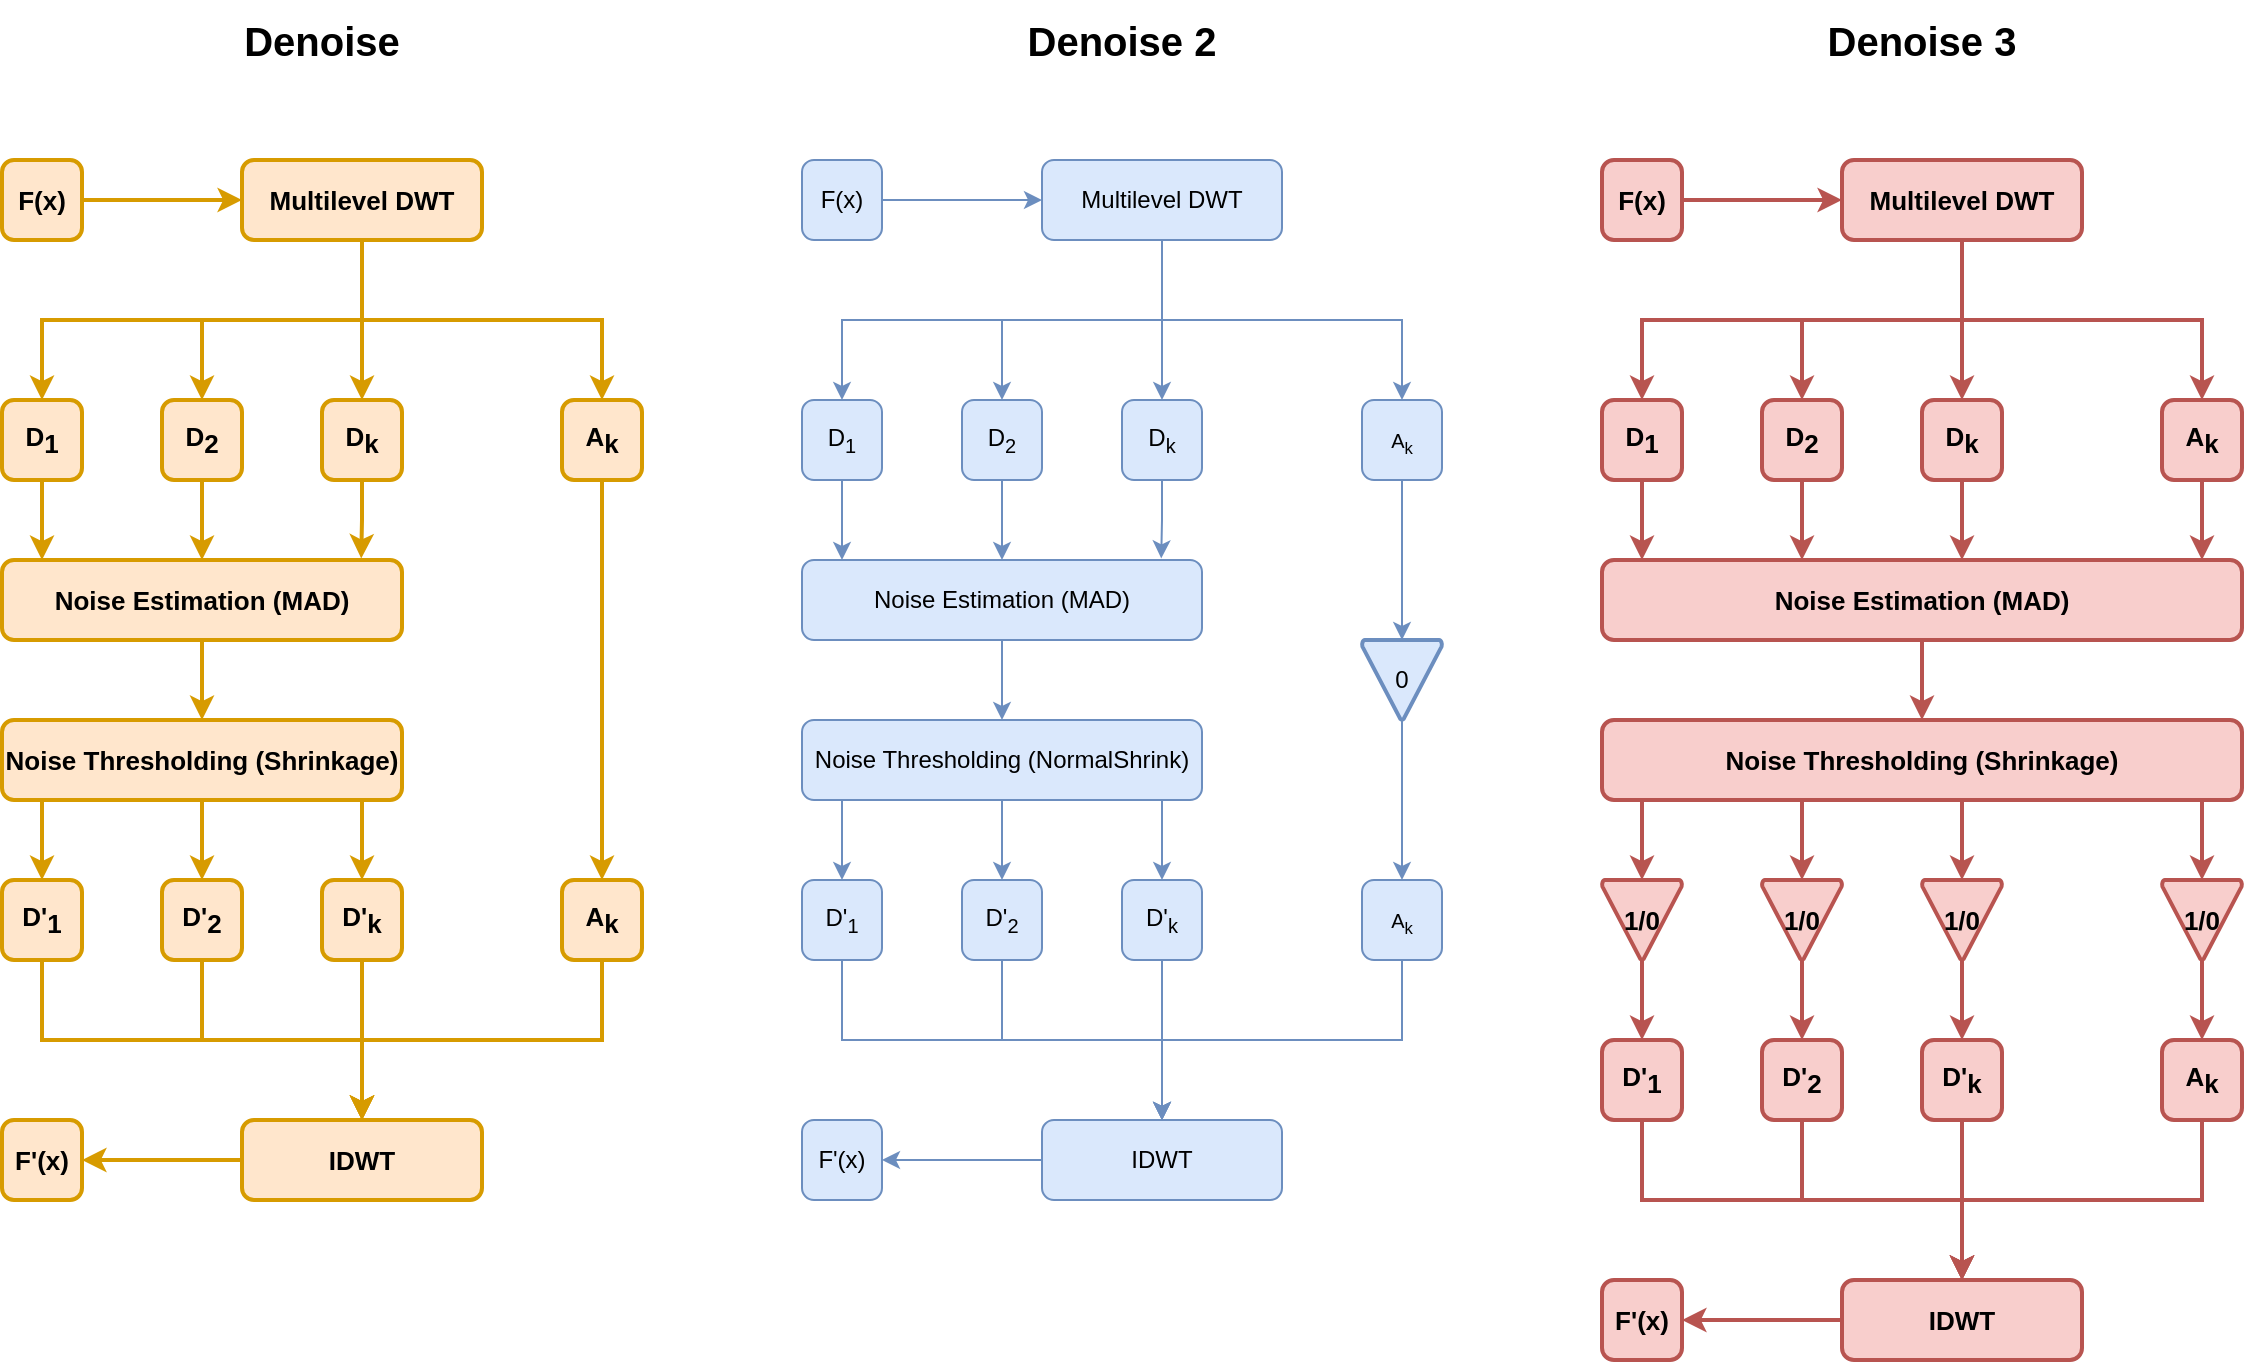 <mxfile version="24.5.3" type="device">
  <diagram name="Page-1" id="p5UipJxprQ3kxWchpc4j">
    <mxGraphModel dx="1219" dy="713" grid="1" gridSize="10" guides="1" tooltips="1" connect="1" arrows="1" fold="1" page="1" pageScale="1" pageWidth="1169" pageHeight="827" math="0" shadow="0">
      <root>
        <mxCell id="0" />
        <mxCell id="1" parent="0" />
        <mxCell id="vgIikGH2efNw5-rMD2Wz-15" style="edgeStyle=orthogonalEdgeStyle;rounded=0;orthogonalLoop=1;jettySize=auto;html=1;entryX=0;entryY=0.5;entryDx=0;entryDy=0;fillColor=#ffe6cc;strokeColor=#d79b00;strokeWidth=2;fontStyle=1;fontSize=13;" parent="1" source="vgIikGH2efNw5-rMD2Wz-1" target="vgIikGH2efNw5-rMD2Wz-2" edge="1">
          <mxGeometry relative="1" as="geometry" />
        </mxCell>
        <mxCell id="vgIikGH2efNw5-rMD2Wz-1" value="F(x)" style="rounded=1;whiteSpace=wrap;html=1;fillColor=#ffe6cc;strokeColor=#d79b00;strokeWidth=2;fontStyle=1;fontSize=13;" parent="1" vertex="1">
          <mxGeometry x="40" y="160" width="40" height="40" as="geometry" />
        </mxCell>
        <mxCell id="vgIikGH2efNw5-rMD2Wz-29" style="edgeStyle=orthogonalEdgeStyle;rounded=0;orthogonalLoop=1;jettySize=auto;html=1;entryX=0.5;entryY=0;entryDx=0;entryDy=0;fillColor=#ffe6cc;strokeColor=#d79b00;strokeWidth=2;fontStyle=1;fontSize=13;" parent="1" source="vgIikGH2efNw5-rMD2Wz-2" target="vgIikGH2efNw5-rMD2Wz-6" edge="1">
          <mxGeometry relative="1" as="geometry">
            <Array as="points">
              <mxPoint x="220" y="240" />
              <mxPoint x="340" y="240" />
            </Array>
          </mxGeometry>
        </mxCell>
        <mxCell id="vgIikGH2efNw5-rMD2Wz-30" style="edgeStyle=orthogonalEdgeStyle;rounded=0;orthogonalLoop=1;jettySize=auto;html=1;fillColor=#ffe6cc;strokeColor=#d79b00;strokeWidth=2;fontStyle=1;fontSize=13;" parent="1" source="vgIikGH2efNw5-rMD2Wz-2" target="vgIikGH2efNw5-rMD2Wz-5" edge="1">
          <mxGeometry relative="1" as="geometry" />
        </mxCell>
        <mxCell id="vgIikGH2efNw5-rMD2Wz-31" style="edgeStyle=orthogonalEdgeStyle;rounded=0;orthogonalLoop=1;jettySize=auto;html=1;fillColor=#ffe6cc;strokeColor=#d79b00;strokeWidth=2;fontStyle=1;fontSize=13;" parent="1" source="vgIikGH2efNw5-rMD2Wz-2" target="vgIikGH2efNw5-rMD2Wz-4" edge="1">
          <mxGeometry relative="1" as="geometry" />
        </mxCell>
        <mxCell id="vgIikGH2efNw5-rMD2Wz-32" style="edgeStyle=orthogonalEdgeStyle;rounded=0;orthogonalLoop=1;jettySize=auto;html=1;fillColor=#ffe6cc;strokeColor=#d79b00;strokeWidth=2;fontStyle=1;fontSize=13;" parent="1" source="vgIikGH2efNw5-rMD2Wz-2" target="vgIikGH2efNw5-rMD2Wz-3" edge="1">
          <mxGeometry relative="1" as="geometry">
            <Array as="points">
              <mxPoint x="220" y="240" />
              <mxPoint x="60" y="240" />
            </Array>
          </mxGeometry>
        </mxCell>
        <mxCell id="vgIikGH2efNw5-rMD2Wz-2" value="Multilevel DWT" style="rounded=1;whiteSpace=wrap;html=1;fillColor=#ffe6cc;strokeColor=#d79b00;strokeWidth=2;fontStyle=1;fontSize=13;" parent="1" vertex="1">
          <mxGeometry x="160" y="160" width="120" height="40" as="geometry" />
        </mxCell>
        <mxCell id="vgIikGH2efNw5-rMD2Wz-3" value="D&lt;sub style=&quot;font-size: 13px;&quot;&gt;1&lt;/sub&gt;" style="rounded=1;whiteSpace=wrap;html=1;fillColor=#ffe6cc;strokeColor=#d79b00;strokeWidth=2;fontStyle=1;fontSize=13;" parent="1" vertex="1">
          <mxGeometry x="40" y="280" width="40" height="40" as="geometry" />
        </mxCell>
        <mxCell id="vgIikGH2efNw5-rMD2Wz-18" style="edgeStyle=orthogonalEdgeStyle;rounded=0;orthogonalLoop=1;jettySize=auto;html=1;entryX=0.5;entryY=0;entryDx=0;entryDy=0;fillColor=#ffe6cc;strokeColor=#d79b00;strokeWidth=2;fontStyle=1;fontSize=13;" parent="1" source="vgIikGH2efNw5-rMD2Wz-4" target="vgIikGH2efNw5-rMD2Wz-7" edge="1">
          <mxGeometry relative="1" as="geometry" />
        </mxCell>
        <mxCell id="vgIikGH2efNw5-rMD2Wz-4" value="D&lt;sub style=&quot;font-size: 13px;&quot;&gt;2&lt;/sub&gt;" style="rounded=1;whiteSpace=wrap;html=1;fillColor=#ffe6cc;strokeColor=#d79b00;strokeWidth=2;fontStyle=1;fontSize=13;" parent="1" vertex="1">
          <mxGeometry x="120" y="280" width="40" height="40" as="geometry" />
        </mxCell>
        <mxCell id="vgIikGH2efNw5-rMD2Wz-5" value="D&lt;sub style=&quot;font-size: 13px;&quot;&gt;k&lt;/sub&gt;" style="rounded=1;whiteSpace=wrap;html=1;fillColor=#ffe6cc;strokeColor=#d79b00;strokeWidth=2;fontStyle=1;fontSize=13;" parent="1" vertex="1">
          <mxGeometry x="200" y="280" width="40" height="40" as="geometry" />
        </mxCell>
        <mxCell id="vgIikGH2efNw5-rMD2Wz-20" style="edgeStyle=orthogonalEdgeStyle;rounded=0;orthogonalLoop=1;jettySize=auto;html=1;entryX=0.5;entryY=0;entryDx=0;entryDy=0;fillColor=#ffe6cc;strokeColor=#d79b00;strokeWidth=2;fontStyle=1;fontSize=13;" parent="1" source="vgIikGH2efNw5-rMD2Wz-6" target="vgIikGH2efNw5-rMD2Wz-12" edge="1">
          <mxGeometry relative="1" as="geometry" />
        </mxCell>
        <mxCell id="vgIikGH2efNw5-rMD2Wz-6" value="&lt;span style=&quot;font-size: 13px;&quot;&gt;A&lt;sub style=&quot;font-size: 13px;&quot;&gt;k&lt;/sub&gt;&lt;/span&gt;" style="rounded=1;whiteSpace=wrap;html=1;fillColor=#ffe6cc;strokeColor=#d79b00;strokeWidth=2;fontStyle=1;fontSize=13;" parent="1" vertex="1">
          <mxGeometry x="320" y="280" width="40" height="40" as="geometry" />
        </mxCell>
        <mxCell id="vgIikGH2efNw5-rMD2Wz-21" style="edgeStyle=orthogonalEdgeStyle;rounded=0;orthogonalLoop=1;jettySize=auto;html=1;entryX=0.5;entryY=0;entryDx=0;entryDy=0;fillColor=#ffe6cc;strokeColor=#d79b00;strokeWidth=2;fontStyle=1;fontSize=13;" parent="1" source="vgIikGH2efNw5-rMD2Wz-7" target="vgIikGH2efNw5-rMD2Wz-8" edge="1">
          <mxGeometry relative="1" as="geometry" />
        </mxCell>
        <mxCell id="vgIikGH2efNw5-rMD2Wz-7" value="Noise Estimation (MAD)" style="rounded=1;whiteSpace=wrap;html=1;fillColor=#ffe6cc;strokeColor=#d79b00;strokeWidth=2;fontStyle=1;fontSize=13;" parent="1" vertex="1">
          <mxGeometry x="40" y="360" width="200" height="40" as="geometry" />
        </mxCell>
        <mxCell id="vgIikGH2efNw5-rMD2Wz-22" style="edgeStyle=orthogonalEdgeStyle;rounded=0;orthogonalLoop=1;jettySize=auto;html=1;fillColor=#ffe6cc;strokeColor=#d79b00;strokeWidth=2;fontStyle=1;fontSize=13;" parent="1" source="vgIikGH2efNw5-rMD2Wz-8" target="vgIikGH2efNw5-rMD2Wz-9" edge="1">
          <mxGeometry relative="1" as="geometry">
            <Array as="points">
              <mxPoint x="60" y="490" />
              <mxPoint x="60" y="490" />
            </Array>
          </mxGeometry>
        </mxCell>
        <mxCell id="vgIikGH2efNw5-rMD2Wz-23" style="edgeStyle=orthogonalEdgeStyle;rounded=0;orthogonalLoop=1;jettySize=auto;html=1;entryX=0.5;entryY=0;entryDx=0;entryDy=0;fillColor=#ffe6cc;strokeColor=#d79b00;strokeWidth=2;fontStyle=1;fontSize=13;" parent="1" source="vgIikGH2efNw5-rMD2Wz-8" target="vgIikGH2efNw5-rMD2Wz-10" edge="1">
          <mxGeometry relative="1" as="geometry" />
        </mxCell>
        <mxCell id="vgIikGH2efNw5-rMD2Wz-24" style="edgeStyle=orthogonalEdgeStyle;rounded=0;orthogonalLoop=1;jettySize=auto;html=1;entryX=0.5;entryY=0;entryDx=0;entryDy=0;fillColor=#ffe6cc;strokeColor=#d79b00;strokeWidth=2;fontStyle=1;fontSize=13;" parent="1" source="vgIikGH2efNw5-rMD2Wz-8" target="vgIikGH2efNw5-rMD2Wz-11" edge="1">
          <mxGeometry relative="1" as="geometry">
            <Array as="points">
              <mxPoint x="220" y="490" />
              <mxPoint x="220" y="490" />
            </Array>
          </mxGeometry>
        </mxCell>
        <mxCell id="vgIikGH2efNw5-rMD2Wz-8" value="Noise Thresholding (Shrinkage)" style="rounded=1;whiteSpace=wrap;html=1;fillColor=#ffe6cc;strokeColor=#d79b00;strokeWidth=2;fontStyle=1;fontSize=13;" parent="1" vertex="1">
          <mxGeometry x="40" y="440" width="200" height="40" as="geometry" />
        </mxCell>
        <mxCell id="vgIikGH2efNw5-rMD2Wz-25" style="edgeStyle=orthogonalEdgeStyle;rounded=0;orthogonalLoop=1;jettySize=auto;html=1;fillColor=#ffe6cc;strokeColor=#d79b00;strokeWidth=2;fontStyle=1;fontSize=13;" parent="1" source="vgIikGH2efNw5-rMD2Wz-9" target="vgIikGH2efNw5-rMD2Wz-14" edge="1">
          <mxGeometry relative="1" as="geometry">
            <Array as="points">
              <mxPoint x="60" y="600" />
              <mxPoint x="220" y="600" />
            </Array>
          </mxGeometry>
        </mxCell>
        <mxCell id="vgIikGH2efNw5-rMD2Wz-9" value="D&#39;&lt;sub style=&quot;font-size: 13px;&quot;&gt;1&lt;/sub&gt;" style="rounded=1;whiteSpace=wrap;html=1;fillColor=#ffe6cc;strokeColor=#d79b00;strokeWidth=2;fontStyle=1;fontSize=13;" parent="1" vertex="1">
          <mxGeometry x="40" y="520" width="40" height="40" as="geometry" />
        </mxCell>
        <mxCell id="vgIikGH2efNw5-rMD2Wz-28" style="edgeStyle=orthogonalEdgeStyle;rounded=0;orthogonalLoop=1;jettySize=auto;html=1;fillColor=#ffe6cc;strokeColor=#d79b00;strokeWidth=2;fontStyle=1;fontSize=13;" parent="1" source="vgIikGH2efNw5-rMD2Wz-10" target="vgIikGH2efNw5-rMD2Wz-14" edge="1">
          <mxGeometry relative="1" as="geometry" />
        </mxCell>
        <mxCell id="vgIikGH2efNw5-rMD2Wz-10" value="D&#39;&lt;sub style=&quot;font-size: 13px;&quot;&gt;2&lt;/sub&gt;" style="rounded=1;whiteSpace=wrap;html=1;fillColor=#ffe6cc;strokeColor=#d79b00;strokeWidth=2;fontStyle=1;fontSize=13;" parent="1" vertex="1">
          <mxGeometry x="120" y="520" width="40" height="40" as="geometry" />
        </mxCell>
        <mxCell id="vgIikGH2efNw5-rMD2Wz-27" style="edgeStyle=orthogonalEdgeStyle;rounded=0;orthogonalLoop=1;jettySize=auto;html=1;fillColor=#ffe6cc;strokeColor=#d79b00;strokeWidth=2;fontStyle=1;fontSize=13;" parent="1" source="vgIikGH2efNw5-rMD2Wz-11" target="vgIikGH2efNw5-rMD2Wz-14" edge="1">
          <mxGeometry relative="1" as="geometry" />
        </mxCell>
        <mxCell id="vgIikGH2efNw5-rMD2Wz-11" value="D&#39;&lt;sub style=&quot;font-size: 13px;&quot;&gt;k&lt;/sub&gt;" style="rounded=1;whiteSpace=wrap;html=1;fillColor=#ffe6cc;strokeColor=#d79b00;strokeWidth=2;fontStyle=1;fontSize=13;" parent="1" vertex="1">
          <mxGeometry x="200" y="520" width="40" height="40" as="geometry" />
        </mxCell>
        <mxCell id="vgIikGH2efNw5-rMD2Wz-26" style="edgeStyle=orthogonalEdgeStyle;rounded=0;orthogonalLoop=1;jettySize=auto;html=1;entryX=0.5;entryY=0;entryDx=0;entryDy=0;fillColor=#ffe6cc;strokeColor=#d79b00;strokeWidth=2;fontStyle=1;fontSize=13;" parent="1" source="vgIikGH2efNw5-rMD2Wz-12" target="vgIikGH2efNw5-rMD2Wz-14" edge="1">
          <mxGeometry relative="1" as="geometry">
            <Array as="points">
              <mxPoint x="340" y="600" />
              <mxPoint x="220" y="600" />
            </Array>
          </mxGeometry>
        </mxCell>
        <mxCell id="vgIikGH2efNw5-rMD2Wz-12" value="&lt;span style=&quot;font-size: 13px;&quot;&gt;A&lt;sub style=&quot;font-size: 13px;&quot;&gt;k&lt;/sub&gt;&lt;/span&gt;" style="rounded=1;whiteSpace=wrap;html=1;fillColor=#ffe6cc;strokeColor=#d79b00;strokeWidth=2;fontStyle=1;fontSize=13;" parent="1" vertex="1">
          <mxGeometry x="320" y="520" width="40" height="40" as="geometry" />
        </mxCell>
        <mxCell id="vgIikGH2efNw5-rMD2Wz-13" value="F&#39;(x)" style="rounded=1;whiteSpace=wrap;html=1;fillColor=#ffe6cc;strokeColor=#d79b00;strokeWidth=2;fontStyle=1;fontSize=13;" parent="1" vertex="1">
          <mxGeometry x="40" y="640" width="40" height="40" as="geometry" />
        </mxCell>
        <mxCell id="vgIikGH2efNw5-rMD2Wz-16" style="edgeStyle=orthogonalEdgeStyle;rounded=0;orthogonalLoop=1;jettySize=auto;html=1;entryX=1;entryY=0.5;entryDx=0;entryDy=0;fillColor=#ffe6cc;strokeColor=#d79b00;strokeWidth=2;fontStyle=1;fontSize=13;" parent="1" source="vgIikGH2efNw5-rMD2Wz-14" target="vgIikGH2efNw5-rMD2Wz-13" edge="1">
          <mxGeometry relative="1" as="geometry" />
        </mxCell>
        <mxCell id="vgIikGH2efNw5-rMD2Wz-14" value="IDWT" style="rounded=1;whiteSpace=wrap;html=1;fillColor=#ffe6cc;strokeColor=#d79b00;strokeWidth=2;fontStyle=1;fontSize=13;" parent="1" vertex="1">
          <mxGeometry x="160" y="640" width="120" height="40" as="geometry" />
        </mxCell>
        <mxCell id="vgIikGH2efNw5-rMD2Wz-17" style="edgeStyle=orthogonalEdgeStyle;rounded=0;orthogonalLoop=1;jettySize=auto;html=1;entryX=0.1;entryY=0;entryDx=0;entryDy=0;entryPerimeter=0;fillColor=#ffe6cc;strokeColor=#d79b00;strokeWidth=2;fontStyle=1;fontSize=13;" parent="1" source="vgIikGH2efNw5-rMD2Wz-3" target="vgIikGH2efNw5-rMD2Wz-7" edge="1">
          <mxGeometry relative="1" as="geometry" />
        </mxCell>
        <mxCell id="vgIikGH2efNw5-rMD2Wz-19" style="edgeStyle=orthogonalEdgeStyle;rounded=0;orthogonalLoop=1;jettySize=auto;html=1;entryX=0.898;entryY=-0.02;entryDx=0;entryDy=0;entryPerimeter=0;fillColor=#ffe6cc;strokeColor=#d79b00;strokeWidth=2;fontStyle=1;fontSize=13;" parent="1" source="vgIikGH2efNw5-rMD2Wz-5" target="vgIikGH2efNw5-rMD2Wz-7" edge="1">
          <mxGeometry relative="1" as="geometry" />
        </mxCell>
        <mxCell id="vgIikGH2efNw5-rMD2Wz-33" style="edgeStyle=orthogonalEdgeStyle;rounded=0;orthogonalLoop=1;jettySize=auto;html=1;entryX=0;entryY=0.5;entryDx=0;entryDy=0;fillColor=#dae8fc;strokeColor=#6c8ebf;" parent="1" source="vgIikGH2efNw5-rMD2Wz-34" target="vgIikGH2efNw5-rMD2Wz-39" edge="1">
          <mxGeometry relative="1" as="geometry" />
        </mxCell>
        <mxCell id="vgIikGH2efNw5-rMD2Wz-34" value="F(x)" style="rounded=1;whiteSpace=wrap;html=1;fillColor=#dae8fc;strokeColor=#6c8ebf;" parent="1" vertex="1">
          <mxGeometry x="440" y="160" width="40" height="40" as="geometry" />
        </mxCell>
        <mxCell id="vgIikGH2efNw5-rMD2Wz-35" style="edgeStyle=orthogonalEdgeStyle;rounded=0;orthogonalLoop=1;jettySize=auto;html=1;entryX=0.5;entryY=0;entryDx=0;entryDy=0;fillColor=#dae8fc;strokeColor=#6c8ebf;" parent="1" source="vgIikGH2efNw5-rMD2Wz-39" target="vgIikGH2efNw5-rMD2Wz-45" edge="1">
          <mxGeometry relative="1" as="geometry">
            <Array as="points">
              <mxPoint x="620" y="240" />
              <mxPoint x="740" y="240" />
            </Array>
          </mxGeometry>
        </mxCell>
        <mxCell id="vgIikGH2efNw5-rMD2Wz-36" style="edgeStyle=orthogonalEdgeStyle;rounded=0;orthogonalLoop=1;jettySize=auto;html=1;fillColor=#dae8fc;strokeColor=#6c8ebf;" parent="1" source="vgIikGH2efNw5-rMD2Wz-39" target="vgIikGH2efNw5-rMD2Wz-43" edge="1">
          <mxGeometry relative="1" as="geometry" />
        </mxCell>
        <mxCell id="vgIikGH2efNw5-rMD2Wz-37" style="edgeStyle=orthogonalEdgeStyle;rounded=0;orthogonalLoop=1;jettySize=auto;html=1;fillColor=#dae8fc;strokeColor=#6c8ebf;" parent="1" source="vgIikGH2efNw5-rMD2Wz-39" target="vgIikGH2efNw5-rMD2Wz-42" edge="1">
          <mxGeometry relative="1" as="geometry" />
        </mxCell>
        <mxCell id="vgIikGH2efNw5-rMD2Wz-38" style="edgeStyle=orthogonalEdgeStyle;rounded=0;orthogonalLoop=1;jettySize=auto;html=1;fillColor=#dae8fc;strokeColor=#6c8ebf;" parent="1" source="vgIikGH2efNw5-rMD2Wz-39" target="vgIikGH2efNw5-rMD2Wz-40" edge="1">
          <mxGeometry relative="1" as="geometry">
            <Array as="points">
              <mxPoint x="620" y="240" />
              <mxPoint x="460" y="240" />
            </Array>
          </mxGeometry>
        </mxCell>
        <mxCell id="vgIikGH2efNw5-rMD2Wz-39" value="Multilevel DWT" style="rounded=1;whiteSpace=wrap;html=1;fillColor=#dae8fc;strokeColor=#6c8ebf;" parent="1" vertex="1">
          <mxGeometry x="560" y="160" width="120" height="40" as="geometry" />
        </mxCell>
        <mxCell id="vgIikGH2efNw5-rMD2Wz-40" value="D&lt;sub&gt;1&lt;/sub&gt;" style="rounded=1;whiteSpace=wrap;html=1;fillColor=#dae8fc;strokeColor=#6c8ebf;" parent="1" vertex="1">
          <mxGeometry x="440" y="280" width="40" height="40" as="geometry" />
        </mxCell>
        <mxCell id="vgIikGH2efNw5-rMD2Wz-41" style="edgeStyle=orthogonalEdgeStyle;rounded=0;orthogonalLoop=1;jettySize=auto;html=1;entryX=0.5;entryY=0;entryDx=0;entryDy=0;fillColor=#dae8fc;strokeColor=#6c8ebf;" parent="1" source="vgIikGH2efNw5-rMD2Wz-42" target="vgIikGH2efNw5-rMD2Wz-47" edge="1">
          <mxGeometry relative="1" as="geometry" />
        </mxCell>
        <mxCell id="vgIikGH2efNw5-rMD2Wz-42" value="D&lt;sub&gt;2&lt;/sub&gt;" style="rounded=1;whiteSpace=wrap;html=1;fillColor=#dae8fc;strokeColor=#6c8ebf;" parent="1" vertex="1">
          <mxGeometry x="520" y="280" width="40" height="40" as="geometry" />
        </mxCell>
        <mxCell id="vgIikGH2efNw5-rMD2Wz-43" value="D&lt;sub&gt;k&lt;/sub&gt;" style="rounded=1;whiteSpace=wrap;html=1;fillColor=#dae8fc;strokeColor=#6c8ebf;" parent="1" vertex="1">
          <mxGeometry x="600" y="280" width="40" height="40" as="geometry" />
        </mxCell>
        <mxCell id="vgIikGH2efNw5-rMD2Wz-45" value="&lt;span style=&quot;font-size: 10px;&quot;&gt;A&lt;sub&gt;k&lt;/sub&gt;&lt;/span&gt;" style="rounded=1;whiteSpace=wrap;html=1;fillColor=#dae8fc;strokeColor=#6c8ebf;" parent="1" vertex="1">
          <mxGeometry x="720" y="280" width="40" height="40" as="geometry" />
        </mxCell>
        <mxCell id="vgIikGH2efNw5-rMD2Wz-46" style="edgeStyle=orthogonalEdgeStyle;rounded=0;orthogonalLoop=1;jettySize=auto;html=1;entryX=0.5;entryY=0;entryDx=0;entryDy=0;fillColor=#dae8fc;strokeColor=#6c8ebf;" parent="1" source="vgIikGH2efNw5-rMD2Wz-47" target="vgIikGH2efNw5-rMD2Wz-51" edge="1">
          <mxGeometry relative="1" as="geometry" />
        </mxCell>
        <mxCell id="vgIikGH2efNw5-rMD2Wz-47" value="Noise Estimation (MAD)" style="rounded=1;whiteSpace=wrap;html=1;fillColor=#dae8fc;strokeColor=#6c8ebf;" parent="1" vertex="1">
          <mxGeometry x="440" y="360" width="200" height="40" as="geometry" />
        </mxCell>
        <mxCell id="vgIikGH2efNw5-rMD2Wz-48" style="edgeStyle=orthogonalEdgeStyle;rounded=0;orthogonalLoop=1;jettySize=auto;html=1;fillColor=#dae8fc;strokeColor=#6c8ebf;" parent="1" source="vgIikGH2efNw5-rMD2Wz-51" target="vgIikGH2efNw5-rMD2Wz-53" edge="1">
          <mxGeometry relative="1" as="geometry">
            <Array as="points">
              <mxPoint x="460" y="490" />
              <mxPoint x="460" y="490" />
            </Array>
          </mxGeometry>
        </mxCell>
        <mxCell id="vgIikGH2efNw5-rMD2Wz-49" style="edgeStyle=orthogonalEdgeStyle;rounded=0;orthogonalLoop=1;jettySize=auto;html=1;entryX=0.5;entryY=0;entryDx=0;entryDy=0;fillColor=#dae8fc;strokeColor=#6c8ebf;" parent="1" source="vgIikGH2efNw5-rMD2Wz-51" target="vgIikGH2efNw5-rMD2Wz-55" edge="1">
          <mxGeometry relative="1" as="geometry" />
        </mxCell>
        <mxCell id="vgIikGH2efNw5-rMD2Wz-50" style="edgeStyle=orthogonalEdgeStyle;rounded=0;orthogonalLoop=1;jettySize=auto;html=1;entryX=0.5;entryY=0;entryDx=0;entryDy=0;fillColor=#dae8fc;strokeColor=#6c8ebf;" parent="1" source="vgIikGH2efNw5-rMD2Wz-51" target="vgIikGH2efNw5-rMD2Wz-57" edge="1">
          <mxGeometry relative="1" as="geometry">
            <Array as="points">
              <mxPoint x="620" y="490" />
              <mxPoint x="620" y="490" />
            </Array>
          </mxGeometry>
        </mxCell>
        <mxCell id="vgIikGH2efNw5-rMD2Wz-51" value="Noise Thresholding (NormalShrink)" style="rounded=1;whiteSpace=wrap;html=1;fillColor=#dae8fc;strokeColor=#6c8ebf;" parent="1" vertex="1">
          <mxGeometry x="440" y="440" width="200" height="40" as="geometry" />
        </mxCell>
        <mxCell id="vgIikGH2efNw5-rMD2Wz-52" style="edgeStyle=orthogonalEdgeStyle;rounded=0;orthogonalLoop=1;jettySize=auto;html=1;fillColor=#dae8fc;strokeColor=#6c8ebf;" parent="1" source="vgIikGH2efNw5-rMD2Wz-53" target="vgIikGH2efNw5-rMD2Wz-62" edge="1">
          <mxGeometry relative="1" as="geometry">
            <Array as="points">
              <mxPoint x="460" y="600" />
              <mxPoint x="620" y="600" />
            </Array>
          </mxGeometry>
        </mxCell>
        <mxCell id="vgIikGH2efNw5-rMD2Wz-53" value="D&#39;&lt;sub&gt;1&lt;/sub&gt;" style="rounded=1;whiteSpace=wrap;html=1;fillColor=#dae8fc;strokeColor=#6c8ebf;" parent="1" vertex="1">
          <mxGeometry x="440" y="520" width="40" height="40" as="geometry" />
        </mxCell>
        <mxCell id="vgIikGH2efNw5-rMD2Wz-54" style="edgeStyle=orthogonalEdgeStyle;rounded=0;orthogonalLoop=1;jettySize=auto;html=1;fillColor=#dae8fc;strokeColor=#6c8ebf;" parent="1" source="vgIikGH2efNw5-rMD2Wz-55" target="vgIikGH2efNw5-rMD2Wz-62" edge="1">
          <mxGeometry relative="1" as="geometry" />
        </mxCell>
        <mxCell id="vgIikGH2efNw5-rMD2Wz-55" value="D&#39;&lt;sub&gt;2&lt;/sub&gt;" style="rounded=1;whiteSpace=wrap;html=1;fillColor=#dae8fc;strokeColor=#6c8ebf;" parent="1" vertex="1">
          <mxGeometry x="520" y="520" width="40" height="40" as="geometry" />
        </mxCell>
        <mxCell id="vgIikGH2efNw5-rMD2Wz-56" style="edgeStyle=orthogonalEdgeStyle;rounded=0;orthogonalLoop=1;jettySize=auto;html=1;fillColor=#dae8fc;strokeColor=#6c8ebf;" parent="1" source="vgIikGH2efNw5-rMD2Wz-57" target="vgIikGH2efNw5-rMD2Wz-62" edge="1">
          <mxGeometry relative="1" as="geometry" />
        </mxCell>
        <mxCell id="vgIikGH2efNw5-rMD2Wz-57" value="D&#39;&lt;sub&gt;k&lt;/sub&gt;" style="rounded=1;whiteSpace=wrap;html=1;fillColor=#dae8fc;strokeColor=#6c8ebf;" parent="1" vertex="1">
          <mxGeometry x="600" y="520" width="40" height="40" as="geometry" />
        </mxCell>
        <mxCell id="vgIikGH2efNw5-rMD2Wz-58" style="edgeStyle=orthogonalEdgeStyle;rounded=0;orthogonalLoop=1;jettySize=auto;html=1;entryX=0.5;entryY=0;entryDx=0;entryDy=0;fillColor=#dae8fc;strokeColor=#6c8ebf;" parent="1" source="vgIikGH2efNw5-rMD2Wz-59" target="vgIikGH2efNw5-rMD2Wz-62" edge="1">
          <mxGeometry relative="1" as="geometry">
            <Array as="points">
              <mxPoint x="740" y="600" />
              <mxPoint x="620" y="600" />
            </Array>
          </mxGeometry>
        </mxCell>
        <mxCell id="vgIikGH2efNw5-rMD2Wz-59" value="&lt;span style=&quot;font-size: 10px;&quot;&gt;A&lt;sub&gt;k&lt;/sub&gt;&lt;/span&gt;" style="rounded=1;whiteSpace=wrap;html=1;fillColor=#dae8fc;strokeColor=#6c8ebf;" parent="1" vertex="1">
          <mxGeometry x="720" y="520" width="40" height="40" as="geometry" />
        </mxCell>
        <mxCell id="vgIikGH2efNw5-rMD2Wz-60" value="F&#39;(x)" style="rounded=1;whiteSpace=wrap;html=1;fillColor=#dae8fc;strokeColor=#6c8ebf;" parent="1" vertex="1">
          <mxGeometry x="440" y="640" width="40" height="40" as="geometry" />
        </mxCell>
        <mxCell id="vgIikGH2efNw5-rMD2Wz-61" style="edgeStyle=orthogonalEdgeStyle;rounded=0;orthogonalLoop=1;jettySize=auto;html=1;entryX=1;entryY=0.5;entryDx=0;entryDy=0;fillColor=#dae8fc;strokeColor=#6c8ebf;" parent="1" source="vgIikGH2efNw5-rMD2Wz-62" target="vgIikGH2efNw5-rMD2Wz-60" edge="1">
          <mxGeometry relative="1" as="geometry" />
        </mxCell>
        <mxCell id="vgIikGH2efNw5-rMD2Wz-62" value="IDWT" style="rounded=1;whiteSpace=wrap;html=1;fillColor=#dae8fc;strokeColor=#6c8ebf;" parent="1" vertex="1">
          <mxGeometry x="560" y="640" width="120" height="40" as="geometry" />
        </mxCell>
        <mxCell id="vgIikGH2efNw5-rMD2Wz-63" style="edgeStyle=orthogonalEdgeStyle;rounded=0;orthogonalLoop=1;jettySize=auto;html=1;entryX=0.1;entryY=0;entryDx=0;entryDy=0;entryPerimeter=0;fillColor=#dae8fc;strokeColor=#6c8ebf;" parent="1" source="vgIikGH2efNw5-rMD2Wz-40" target="vgIikGH2efNw5-rMD2Wz-47" edge="1">
          <mxGeometry relative="1" as="geometry" />
        </mxCell>
        <mxCell id="vgIikGH2efNw5-rMD2Wz-64" style="edgeStyle=orthogonalEdgeStyle;rounded=0;orthogonalLoop=1;jettySize=auto;html=1;entryX=0.898;entryY=-0.02;entryDx=0;entryDy=0;entryPerimeter=0;fillColor=#dae8fc;strokeColor=#6c8ebf;" parent="1" source="vgIikGH2efNw5-rMD2Wz-43" target="vgIikGH2efNw5-rMD2Wz-47" edge="1">
          <mxGeometry relative="1" as="geometry" />
        </mxCell>
        <mxCell id="vgIikGH2efNw5-rMD2Wz-68" style="edgeStyle=orthogonalEdgeStyle;rounded=0;orthogonalLoop=1;jettySize=auto;html=1;entryX=0.5;entryY=0;entryDx=0;entryDy=0;fillColor=#dae8fc;strokeColor=#6c8ebf;" parent="1" source="vgIikGH2efNw5-rMD2Wz-66" target="vgIikGH2efNw5-rMD2Wz-59" edge="1">
          <mxGeometry relative="1" as="geometry" />
        </mxCell>
        <mxCell id="vgIikGH2efNw5-rMD2Wz-66" value="0" style="strokeWidth=2;html=1;shape=mxgraph.flowchart.merge_or_storage;whiteSpace=wrap;fillColor=#dae8fc;strokeColor=#6c8ebf;" parent="1" vertex="1">
          <mxGeometry x="720" y="400" width="40" height="40" as="geometry" />
        </mxCell>
        <mxCell id="vgIikGH2efNw5-rMD2Wz-67" style="edgeStyle=orthogonalEdgeStyle;rounded=0;orthogonalLoop=1;jettySize=auto;html=1;entryX=0.5;entryY=0;entryDx=0;entryDy=0;entryPerimeter=0;fillColor=#dae8fc;strokeColor=#6c8ebf;" parent="1" source="vgIikGH2efNw5-rMD2Wz-45" target="vgIikGH2efNw5-rMD2Wz-66" edge="1">
          <mxGeometry relative="1" as="geometry" />
        </mxCell>
        <mxCell id="vgIikGH2efNw5-rMD2Wz-71" style="edgeStyle=orthogonalEdgeStyle;rounded=0;orthogonalLoop=1;jettySize=auto;html=1;entryX=0;entryY=0.5;entryDx=0;entryDy=0;fillColor=#f8cecc;strokeColor=#b85450;strokeWidth=2;fontStyle=1;fontSize=13;" parent="1" source="vgIikGH2efNw5-rMD2Wz-72" target="vgIikGH2efNw5-rMD2Wz-77" edge="1">
          <mxGeometry relative="1" as="geometry" />
        </mxCell>
        <mxCell id="vgIikGH2efNw5-rMD2Wz-72" value="F(x)" style="rounded=1;whiteSpace=wrap;html=1;fillColor=#f8cecc;strokeColor=#b85450;strokeWidth=2;fontStyle=1;fontSize=13;" parent="1" vertex="1">
          <mxGeometry x="840" y="160" width="40" height="40" as="geometry" />
        </mxCell>
        <mxCell id="vgIikGH2efNw5-rMD2Wz-73" style="edgeStyle=orthogonalEdgeStyle;rounded=0;orthogonalLoop=1;jettySize=auto;html=1;entryX=0.5;entryY=0;entryDx=0;entryDy=0;fillColor=#f8cecc;strokeColor=#b85450;strokeWidth=2;fontStyle=1;fontSize=13;" parent="1" source="vgIikGH2efNw5-rMD2Wz-77" target="vgIikGH2efNw5-rMD2Wz-83" edge="1">
          <mxGeometry relative="1" as="geometry">
            <Array as="points">
              <mxPoint x="1020" y="240" />
              <mxPoint x="1140" y="240" />
            </Array>
          </mxGeometry>
        </mxCell>
        <mxCell id="vgIikGH2efNw5-rMD2Wz-74" style="edgeStyle=orthogonalEdgeStyle;rounded=0;orthogonalLoop=1;jettySize=auto;html=1;fillColor=#f8cecc;strokeColor=#b85450;strokeWidth=2;fontStyle=1;fontSize=13;" parent="1" source="vgIikGH2efNw5-rMD2Wz-77" target="vgIikGH2efNw5-rMD2Wz-81" edge="1">
          <mxGeometry relative="1" as="geometry" />
        </mxCell>
        <mxCell id="vgIikGH2efNw5-rMD2Wz-75" style="edgeStyle=orthogonalEdgeStyle;rounded=0;orthogonalLoop=1;jettySize=auto;html=1;fillColor=#f8cecc;strokeColor=#b85450;strokeWidth=2;fontStyle=1;fontSize=13;" parent="1" source="vgIikGH2efNw5-rMD2Wz-77" target="vgIikGH2efNw5-rMD2Wz-80" edge="1">
          <mxGeometry relative="1" as="geometry" />
        </mxCell>
        <mxCell id="vgIikGH2efNw5-rMD2Wz-76" style="edgeStyle=orthogonalEdgeStyle;rounded=0;orthogonalLoop=1;jettySize=auto;html=1;fillColor=#f8cecc;strokeColor=#b85450;strokeWidth=2;fontStyle=1;fontSize=13;" parent="1" source="vgIikGH2efNw5-rMD2Wz-77" target="vgIikGH2efNw5-rMD2Wz-78" edge="1">
          <mxGeometry relative="1" as="geometry">
            <Array as="points">
              <mxPoint x="1020" y="240" />
              <mxPoint x="860" y="240" />
            </Array>
          </mxGeometry>
        </mxCell>
        <mxCell id="vgIikGH2efNw5-rMD2Wz-77" value="Multilevel DWT" style="rounded=1;whiteSpace=wrap;html=1;fillColor=#f8cecc;strokeColor=#b85450;strokeWidth=2;fontStyle=1;fontSize=13;" parent="1" vertex="1">
          <mxGeometry x="960" y="160" width="120" height="40" as="geometry" />
        </mxCell>
        <mxCell id="vgIikGH2efNw5-rMD2Wz-104" style="edgeStyle=orthogonalEdgeStyle;rounded=0;orthogonalLoop=1;jettySize=auto;html=1;fillColor=#f8cecc;strokeColor=#b85450;strokeWidth=2;fontStyle=1;fontSize=13;" parent="1" source="vgIikGH2efNw5-rMD2Wz-78" target="vgIikGH2efNw5-rMD2Wz-85" edge="1">
          <mxGeometry relative="1" as="geometry">
            <Array as="points">
              <mxPoint x="860" y="350" />
              <mxPoint x="860" y="350" />
            </Array>
          </mxGeometry>
        </mxCell>
        <mxCell id="vgIikGH2efNw5-rMD2Wz-78" value="D&lt;sub style=&quot;font-size: 13px;&quot;&gt;1&lt;/sub&gt;" style="rounded=1;whiteSpace=wrap;html=1;fillColor=#f8cecc;strokeColor=#b85450;strokeWidth=2;fontStyle=1;fontSize=13;" parent="1" vertex="1">
          <mxGeometry x="840" y="280" width="40" height="40" as="geometry" />
        </mxCell>
        <mxCell id="vgIikGH2efNw5-rMD2Wz-105" style="edgeStyle=orthogonalEdgeStyle;rounded=0;orthogonalLoop=1;jettySize=auto;html=1;fillColor=#f8cecc;strokeColor=#b85450;strokeWidth=2;fontStyle=1;fontSize=13;" parent="1" source="vgIikGH2efNw5-rMD2Wz-80" target="vgIikGH2efNw5-rMD2Wz-85" edge="1">
          <mxGeometry relative="1" as="geometry">
            <Array as="points">
              <mxPoint x="940" y="350" />
              <mxPoint x="940" y="350" />
            </Array>
          </mxGeometry>
        </mxCell>
        <mxCell id="vgIikGH2efNw5-rMD2Wz-80" value="D&lt;sub style=&quot;font-size: 13px;&quot;&gt;2&lt;/sub&gt;" style="rounded=1;whiteSpace=wrap;html=1;fillColor=#f8cecc;strokeColor=#b85450;strokeWidth=2;fontStyle=1;fontSize=13;" parent="1" vertex="1">
          <mxGeometry x="920" y="280" width="40" height="40" as="geometry" />
        </mxCell>
        <mxCell id="vgIikGH2efNw5-rMD2Wz-106" style="edgeStyle=orthogonalEdgeStyle;rounded=0;orthogonalLoop=1;jettySize=auto;html=1;fillColor=#f8cecc;strokeColor=#b85450;strokeWidth=2;fontStyle=1;fontSize=13;" parent="1" source="vgIikGH2efNw5-rMD2Wz-81" target="vgIikGH2efNw5-rMD2Wz-85" edge="1">
          <mxGeometry relative="1" as="geometry">
            <Array as="points">
              <mxPoint x="1020" y="350" />
              <mxPoint x="1020" y="350" />
            </Array>
          </mxGeometry>
        </mxCell>
        <mxCell id="vgIikGH2efNw5-rMD2Wz-81" value="D&lt;sub style=&quot;font-size: 13px;&quot;&gt;k&lt;/sub&gt;" style="rounded=1;whiteSpace=wrap;html=1;fillColor=#f8cecc;strokeColor=#b85450;strokeWidth=2;fontStyle=1;fontSize=13;" parent="1" vertex="1">
          <mxGeometry x="1000" y="280" width="40" height="40" as="geometry" />
        </mxCell>
        <mxCell id="vgIikGH2efNw5-rMD2Wz-107" style="edgeStyle=orthogonalEdgeStyle;rounded=0;orthogonalLoop=1;jettySize=auto;html=1;fillColor=#f8cecc;strokeColor=#b85450;strokeWidth=2;fontStyle=1;fontSize=13;" parent="1" source="vgIikGH2efNw5-rMD2Wz-83" target="vgIikGH2efNw5-rMD2Wz-85" edge="1">
          <mxGeometry relative="1" as="geometry">
            <Array as="points">
              <mxPoint x="1140" y="370" />
              <mxPoint x="1140" y="370" />
            </Array>
          </mxGeometry>
        </mxCell>
        <mxCell id="vgIikGH2efNw5-rMD2Wz-83" value="&lt;span style=&quot;font-size: 13px;&quot;&gt;A&lt;sub style=&quot;font-size: 13px;&quot;&gt;k&lt;/sub&gt;&lt;/span&gt;" style="rounded=1;whiteSpace=wrap;html=1;fillColor=#f8cecc;strokeColor=#b85450;strokeWidth=2;fontStyle=1;fontSize=13;" parent="1" vertex="1">
          <mxGeometry x="1120" y="280" width="40" height="40" as="geometry" />
        </mxCell>
        <mxCell id="vgIikGH2efNw5-rMD2Wz-84" style="edgeStyle=orthogonalEdgeStyle;rounded=0;orthogonalLoop=1;jettySize=auto;html=1;entryX=0.5;entryY=0;entryDx=0;entryDy=0;fillColor=#f8cecc;strokeColor=#b85450;strokeWidth=2;fontStyle=1;fontSize=13;" parent="1" source="vgIikGH2efNw5-rMD2Wz-85" target="vgIikGH2efNw5-rMD2Wz-89" edge="1">
          <mxGeometry relative="1" as="geometry" />
        </mxCell>
        <mxCell id="vgIikGH2efNw5-rMD2Wz-85" value="Noise Estimation (MAD)" style="rounded=1;whiteSpace=wrap;html=1;fillColor=#f8cecc;strokeColor=#b85450;strokeWidth=2;fontStyle=1;fontSize=13;" parent="1" vertex="1">
          <mxGeometry x="840" y="360" width="320" height="40" as="geometry" />
        </mxCell>
        <mxCell id="vgIikGH2efNw5-rMD2Wz-89" value="Noise Thresholding (Shrinkage)" style="rounded=1;whiteSpace=wrap;html=1;fillColor=#f8cecc;strokeColor=#b85450;strokeWidth=2;fontStyle=1;fontSize=13;" parent="1" vertex="1">
          <mxGeometry x="840" y="440" width="320" height="40" as="geometry" />
        </mxCell>
        <mxCell id="vgIikGH2efNw5-rMD2Wz-90" style="edgeStyle=orthogonalEdgeStyle;rounded=0;orthogonalLoop=1;jettySize=auto;html=1;fillColor=#f8cecc;strokeColor=#b85450;strokeWidth=2;fontStyle=1;fontSize=13;" parent="1" source="vgIikGH2efNw5-rMD2Wz-91" target="vgIikGH2efNw5-rMD2Wz-100" edge="1">
          <mxGeometry relative="1" as="geometry">
            <Array as="points">
              <mxPoint x="860" y="680" />
              <mxPoint x="1020" y="680" />
            </Array>
          </mxGeometry>
        </mxCell>
        <mxCell id="vgIikGH2efNw5-rMD2Wz-91" value="D&#39;&lt;sub style=&quot;font-size: 13px;&quot;&gt;1&lt;/sub&gt;" style="rounded=1;whiteSpace=wrap;html=1;fillColor=#f8cecc;strokeColor=#b85450;strokeWidth=2;fontStyle=1;fontSize=13;" parent="1" vertex="1">
          <mxGeometry x="840" y="600" width="40" height="40" as="geometry" />
        </mxCell>
        <mxCell id="vgIikGH2efNw5-rMD2Wz-92" style="edgeStyle=orthogonalEdgeStyle;rounded=0;orthogonalLoop=1;jettySize=auto;html=1;fillColor=#f8cecc;strokeColor=#b85450;strokeWidth=2;fontStyle=1;fontSize=13;" parent="1" source="vgIikGH2efNw5-rMD2Wz-93" target="vgIikGH2efNw5-rMD2Wz-100" edge="1">
          <mxGeometry relative="1" as="geometry" />
        </mxCell>
        <mxCell id="vgIikGH2efNw5-rMD2Wz-93" value="D&#39;&lt;sub style=&quot;font-size: 13px;&quot;&gt;2&lt;/sub&gt;" style="rounded=1;whiteSpace=wrap;html=1;fillColor=#f8cecc;strokeColor=#b85450;strokeWidth=2;fontStyle=1;fontSize=13;" parent="1" vertex="1">
          <mxGeometry x="920" y="600" width="40" height="40" as="geometry" />
        </mxCell>
        <mxCell id="vgIikGH2efNw5-rMD2Wz-94" style="edgeStyle=orthogonalEdgeStyle;rounded=0;orthogonalLoop=1;jettySize=auto;html=1;fillColor=#f8cecc;strokeColor=#b85450;strokeWidth=2;fontStyle=1;fontSize=13;" parent="1" source="vgIikGH2efNw5-rMD2Wz-95" target="vgIikGH2efNw5-rMD2Wz-100" edge="1">
          <mxGeometry relative="1" as="geometry" />
        </mxCell>
        <mxCell id="vgIikGH2efNw5-rMD2Wz-95" value="D&#39;&lt;sub style=&quot;font-size: 13px;&quot;&gt;k&lt;/sub&gt;" style="rounded=1;whiteSpace=wrap;html=1;fillColor=#f8cecc;strokeColor=#b85450;strokeWidth=2;fontStyle=1;fontSize=13;" parent="1" vertex="1">
          <mxGeometry x="1000" y="600" width="40" height="40" as="geometry" />
        </mxCell>
        <mxCell id="vgIikGH2efNw5-rMD2Wz-96" style="edgeStyle=orthogonalEdgeStyle;rounded=0;orthogonalLoop=1;jettySize=auto;html=1;entryX=0.5;entryY=0;entryDx=0;entryDy=0;fillColor=#f8cecc;strokeColor=#b85450;strokeWidth=2;fontStyle=1;fontSize=13;" parent="1" source="vgIikGH2efNw5-rMD2Wz-97" target="vgIikGH2efNw5-rMD2Wz-100" edge="1">
          <mxGeometry relative="1" as="geometry">
            <Array as="points">
              <mxPoint x="1140" y="680" />
              <mxPoint x="1020" y="680" />
            </Array>
          </mxGeometry>
        </mxCell>
        <mxCell id="vgIikGH2efNw5-rMD2Wz-97" value="&lt;span style=&quot;font-size: 13px;&quot;&gt;A&lt;sub style=&quot;font-size: 13px;&quot;&gt;k&lt;/sub&gt;&lt;/span&gt;" style="rounded=1;whiteSpace=wrap;html=1;fillColor=#f8cecc;strokeColor=#b85450;strokeWidth=2;fontStyle=1;fontSize=13;" parent="1" vertex="1">
          <mxGeometry x="1120" y="600" width="40" height="40" as="geometry" />
        </mxCell>
        <mxCell id="vgIikGH2efNw5-rMD2Wz-98" value="F&#39;(x)" style="rounded=1;whiteSpace=wrap;html=1;fillColor=#f8cecc;strokeColor=#b85450;strokeWidth=2;fontStyle=1;fontSize=13;" parent="1" vertex="1">
          <mxGeometry x="840" y="720" width="40" height="40" as="geometry" />
        </mxCell>
        <mxCell id="vgIikGH2efNw5-rMD2Wz-99" style="edgeStyle=orthogonalEdgeStyle;rounded=0;orthogonalLoop=1;jettySize=auto;html=1;entryX=1;entryY=0.5;entryDx=0;entryDy=0;fillColor=#f8cecc;strokeColor=#b85450;strokeWidth=2;fontStyle=1;fontSize=13;" parent="1" source="vgIikGH2efNw5-rMD2Wz-100" target="vgIikGH2efNw5-rMD2Wz-98" edge="1">
          <mxGeometry relative="1" as="geometry" />
        </mxCell>
        <mxCell id="vgIikGH2efNw5-rMD2Wz-100" value="IDWT" style="rounded=1;whiteSpace=wrap;html=1;fillColor=#f8cecc;strokeColor=#b85450;strokeWidth=2;fontStyle=1;fontSize=13;" parent="1" vertex="1">
          <mxGeometry x="960" y="720" width="120" height="40" as="geometry" />
        </mxCell>
        <mxCell id="vgIikGH2efNw5-rMD2Wz-108" value="Denoise" style="text;html=1;align=center;verticalAlign=middle;whiteSpace=wrap;rounded=0;fontStyle=1;fontSize=20;" parent="1" vertex="1">
          <mxGeometry x="40" y="80" width="320" height="40" as="geometry" />
        </mxCell>
        <mxCell id="vgIikGH2efNw5-rMD2Wz-109" value="Denoise 2" style="text;html=1;align=center;verticalAlign=middle;whiteSpace=wrap;rounded=0;fontStyle=1;fontSize=20;" parent="1" vertex="1">
          <mxGeometry x="440" y="80" width="320" height="40" as="geometry" />
        </mxCell>
        <mxCell id="vgIikGH2efNw5-rMD2Wz-110" value="Denoise 3" style="text;html=1;align=center;verticalAlign=middle;whiteSpace=wrap;rounded=0;fontStyle=1;fontSize=20;" parent="1" vertex="1">
          <mxGeometry x="840" y="80" width="320" height="40" as="geometry" />
        </mxCell>
        <mxCell id="avWkD7PoMfFiDZw_yWh3-5" style="edgeStyle=orthogonalEdgeStyle;rounded=0;orthogonalLoop=1;jettySize=auto;html=1;entryX=0.5;entryY=0;entryDx=0;entryDy=0;fillColor=#f8cecc;strokeColor=#b85450;strokeWidth=2;fontStyle=1;fontSize=13;" edge="1" parent="1" source="avWkD7PoMfFiDZw_yWh3-1" target="vgIikGH2efNw5-rMD2Wz-91">
          <mxGeometry relative="1" as="geometry" />
        </mxCell>
        <mxCell id="avWkD7PoMfFiDZw_yWh3-1" value="1/0" style="strokeWidth=2;html=1;shape=mxgraph.flowchart.merge_or_storage;whiteSpace=wrap;fillColor=#f8cecc;strokeColor=#b85450;fontStyle=1;fontSize=13;" vertex="1" parent="1">
          <mxGeometry x="840" y="520" width="40" height="40" as="geometry" />
        </mxCell>
        <mxCell id="avWkD7PoMfFiDZw_yWh3-6" style="edgeStyle=orthogonalEdgeStyle;rounded=0;orthogonalLoop=1;jettySize=auto;html=1;entryX=0.5;entryY=0;entryDx=0;entryDy=0;fillColor=#f8cecc;strokeColor=#b85450;strokeWidth=2;fontStyle=1;fontSize=13;" edge="1" parent="1" source="avWkD7PoMfFiDZw_yWh3-2" target="vgIikGH2efNw5-rMD2Wz-93">
          <mxGeometry relative="1" as="geometry" />
        </mxCell>
        <mxCell id="avWkD7PoMfFiDZw_yWh3-2" value="1/0" style="strokeWidth=2;html=1;shape=mxgraph.flowchart.merge_or_storage;whiteSpace=wrap;fillColor=#f8cecc;strokeColor=#b85450;fontStyle=1;fontSize=13;" vertex="1" parent="1">
          <mxGeometry x="920" y="520" width="40" height="40" as="geometry" />
        </mxCell>
        <mxCell id="avWkD7PoMfFiDZw_yWh3-7" style="edgeStyle=orthogonalEdgeStyle;rounded=0;orthogonalLoop=1;jettySize=auto;html=1;entryX=0.5;entryY=0;entryDx=0;entryDy=0;fillColor=#f8cecc;strokeColor=#b85450;strokeWidth=2;fontStyle=1;fontSize=13;" edge="1" parent="1" source="avWkD7PoMfFiDZw_yWh3-3" target="vgIikGH2efNw5-rMD2Wz-95">
          <mxGeometry relative="1" as="geometry" />
        </mxCell>
        <mxCell id="avWkD7PoMfFiDZw_yWh3-3" value="1/0" style="strokeWidth=2;html=1;shape=mxgraph.flowchart.merge_or_storage;whiteSpace=wrap;fillColor=#f8cecc;strokeColor=#b85450;fontStyle=1;fontSize=13;" vertex="1" parent="1">
          <mxGeometry x="1000" y="520" width="40" height="40" as="geometry" />
        </mxCell>
        <mxCell id="avWkD7PoMfFiDZw_yWh3-8" style="edgeStyle=orthogonalEdgeStyle;rounded=0;orthogonalLoop=1;jettySize=auto;html=1;entryX=0.5;entryY=0;entryDx=0;entryDy=0;fillColor=#f8cecc;strokeColor=#b85450;strokeWidth=2;fontStyle=1;fontSize=13;" edge="1" parent="1" source="avWkD7PoMfFiDZw_yWh3-4" target="vgIikGH2efNw5-rMD2Wz-97">
          <mxGeometry relative="1" as="geometry" />
        </mxCell>
        <mxCell id="avWkD7PoMfFiDZw_yWh3-4" value="1/0" style="strokeWidth=2;html=1;shape=mxgraph.flowchart.merge_or_storage;whiteSpace=wrap;fillColor=#f8cecc;strokeColor=#b85450;fontStyle=1;fontSize=13;" vertex="1" parent="1">
          <mxGeometry x="1120" y="520" width="40" height="40" as="geometry" />
        </mxCell>
        <mxCell id="avWkD7PoMfFiDZw_yWh3-9" style="edgeStyle=orthogonalEdgeStyle;rounded=0;orthogonalLoop=1;jettySize=auto;html=1;fillColor=#f8cecc;strokeColor=#b85450;strokeWidth=2;fontStyle=1;fontSize=13;" edge="1" parent="1" source="vgIikGH2efNw5-rMD2Wz-89">
          <mxGeometry relative="1" as="geometry">
            <mxPoint x="860" y="520" as="targetPoint" />
            <Array as="points">
              <mxPoint x="860" y="490" />
              <mxPoint x="860" y="490" />
            </Array>
          </mxGeometry>
        </mxCell>
        <mxCell id="avWkD7PoMfFiDZw_yWh3-10" style="edgeStyle=orthogonalEdgeStyle;rounded=0;orthogonalLoop=1;jettySize=auto;html=1;entryX=0.5;entryY=0;entryDx=0;entryDy=0;entryPerimeter=0;fillColor=#f8cecc;strokeColor=#b85450;strokeWidth=2;fontStyle=1;fontSize=13;" edge="1" parent="1" source="vgIikGH2efNw5-rMD2Wz-89" target="avWkD7PoMfFiDZw_yWh3-2">
          <mxGeometry relative="1" as="geometry">
            <Array as="points">
              <mxPoint x="940" y="490" />
              <mxPoint x="940" y="490" />
            </Array>
          </mxGeometry>
        </mxCell>
        <mxCell id="avWkD7PoMfFiDZw_yWh3-11" style="edgeStyle=orthogonalEdgeStyle;rounded=0;orthogonalLoop=1;jettySize=auto;html=1;entryX=0.5;entryY=0;entryDx=0;entryDy=0;entryPerimeter=0;fillColor=#f8cecc;strokeColor=#b85450;strokeWidth=2;fontStyle=1;fontSize=13;" edge="1" parent="1" source="vgIikGH2efNw5-rMD2Wz-89" target="avWkD7PoMfFiDZw_yWh3-3">
          <mxGeometry relative="1" as="geometry">
            <Array as="points">
              <mxPoint x="1020" y="490" />
              <mxPoint x="1020" y="490" />
            </Array>
          </mxGeometry>
        </mxCell>
        <mxCell id="avWkD7PoMfFiDZw_yWh3-12" style="edgeStyle=orthogonalEdgeStyle;rounded=0;orthogonalLoop=1;jettySize=auto;html=1;entryX=0.5;entryY=0;entryDx=0;entryDy=0;entryPerimeter=0;fillColor=#f8cecc;strokeColor=#b85450;strokeWidth=2;fontStyle=1;fontSize=13;" edge="1" parent="1" source="vgIikGH2efNw5-rMD2Wz-89" target="avWkD7PoMfFiDZw_yWh3-4">
          <mxGeometry relative="1" as="geometry">
            <Array as="points">
              <mxPoint x="1140" y="480" />
              <mxPoint x="1140" y="480" />
            </Array>
          </mxGeometry>
        </mxCell>
      </root>
    </mxGraphModel>
  </diagram>
</mxfile>
